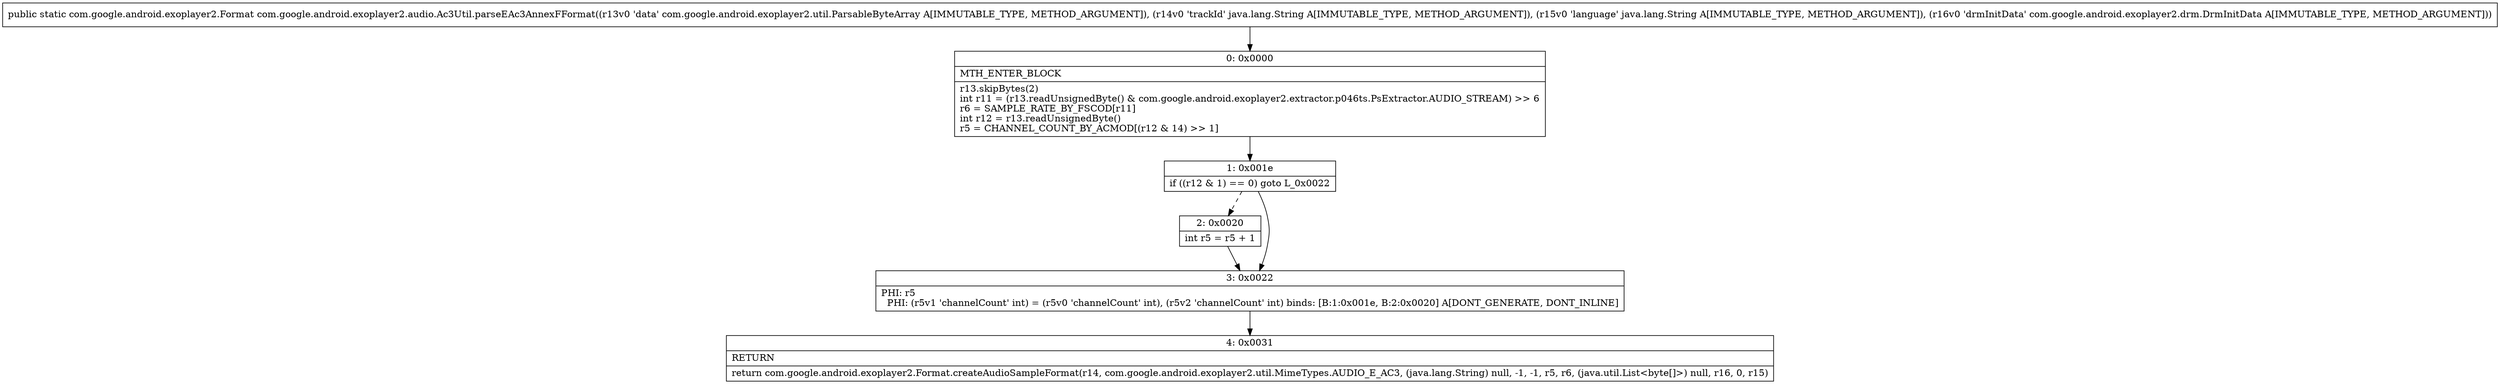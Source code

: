 digraph "CFG forcom.google.android.exoplayer2.audio.Ac3Util.parseEAc3AnnexFFormat(Lcom\/google\/android\/exoplayer2\/util\/ParsableByteArray;Ljava\/lang\/String;Ljava\/lang\/String;Lcom\/google\/android\/exoplayer2\/drm\/DrmInitData;)Lcom\/google\/android\/exoplayer2\/Format;" {
Node_0 [shape=record,label="{0\:\ 0x0000|MTH_ENTER_BLOCK\l|r13.skipBytes(2)\lint r11 = (r13.readUnsignedByte() & com.google.android.exoplayer2.extractor.p046ts.PsExtractor.AUDIO_STREAM) \>\> 6\lr6 = SAMPLE_RATE_BY_FSCOD[r11]\lint r12 = r13.readUnsignedByte()\lr5 = CHANNEL_COUNT_BY_ACMOD[(r12 & 14) \>\> 1]\l}"];
Node_1 [shape=record,label="{1\:\ 0x001e|if ((r12 & 1) == 0) goto L_0x0022\l}"];
Node_2 [shape=record,label="{2\:\ 0x0020|int r5 = r5 + 1\l}"];
Node_3 [shape=record,label="{3\:\ 0x0022|PHI: r5 \l  PHI: (r5v1 'channelCount' int) = (r5v0 'channelCount' int), (r5v2 'channelCount' int) binds: [B:1:0x001e, B:2:0x0020] A[DONT_GENERATE, DONT_INLINE]\l}"];
Node_4 [shape=record,label="{4\:\ 0x0031|RETURN\l|return com.google.android.exoplayer2.Format.createAudioSampleFormat(r14, com.google.android.exoplayer2.util.MimeTypes.AUDIO_E_AC3, (java.lang.String) null, \-1, \-1, r5, r6, (java.util.List\<byte[]\>) null, r16, 0, r15)\l}"];
MethodNode[shape=record,label="{public static com.google.android.exoplayer2.Format com.google.android.exoplayer2.audio.Ac3Util.parseEAc3AnnexFFormat((r13v0 'data' com.google.android.exoplayer2.util.ParsableByteArray A[IMMUTABLE_TYPE, METHOD_ARGUMENT]), (r14v0 'trackId' java.lang.String A[IMMUTABLE_TYPE, METHOD_ARGUMENT]), (r15v0 'language' java.lang.String A[IMMUTABLE_TYPE, METHOD_ARGUMENT]), (r16v0 'drmInitData' com.google.android.exoplayer2.drm.DrmInitData A[IMMUTABLE_TYPE, METHOD_ARGUMENT])) }"];
MethodNode -> Node_0;
Node_0 -> Node_1;
Node_1 -> Node_2[style=dashed];
Node_1 -> Node_3;
Node_2 -> Node_3;
Node_3 -> Node_4;
}

